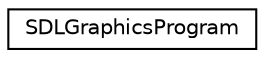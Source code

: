 digraph "Graphical Class Hierarchy"
{
  edge [fontname="Helvetica",fontsize="10",labelfontname="Helvetica",labelfontsize="10"];
  node [fontname="Helvetica",fontsize="10",shape=record];
  rankdir="LR";
  Node1 [label="SDLGraphicsProgram",height=0.2,width=0.4,color="black", fillcolor="white", style="filled",URL="$classSDLGraphicsProgram.html"];
}
